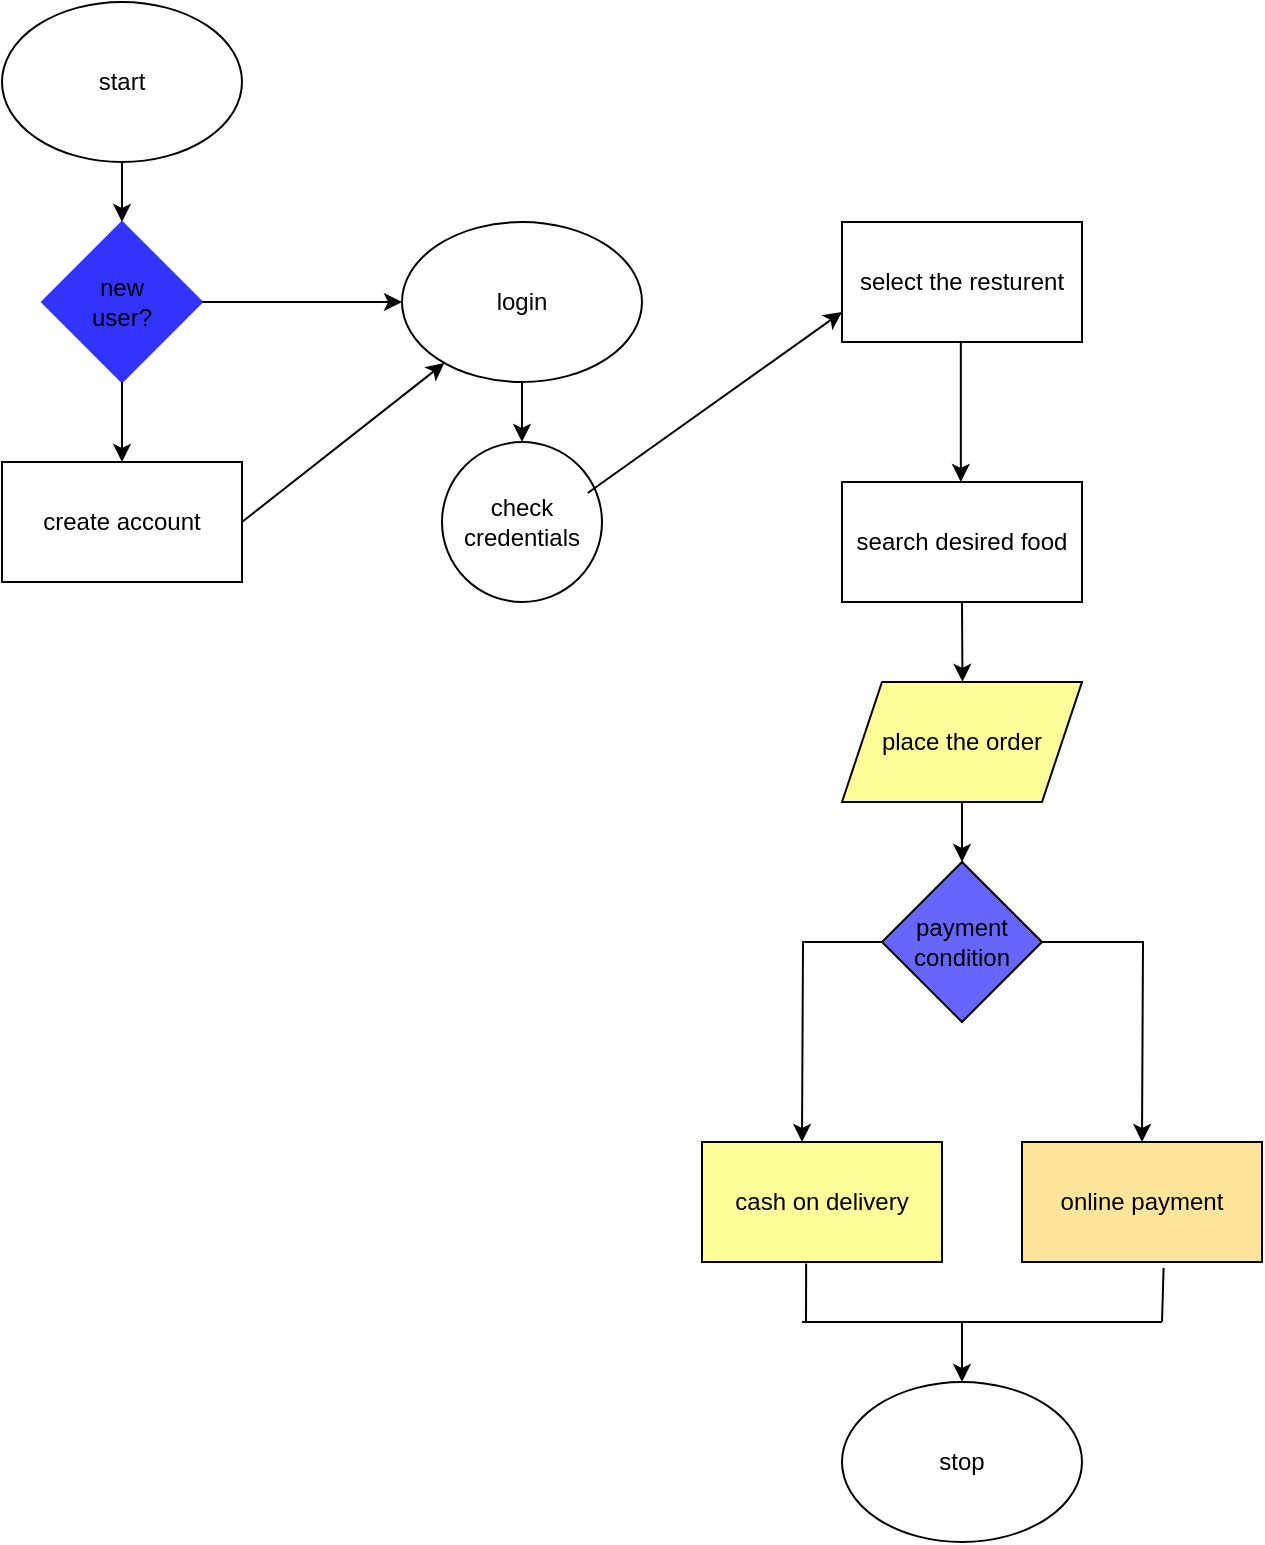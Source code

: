 <mxfile version="28.2.1">
  <diagram name="Page-1" id="8xvyJK9iZMeupYI_xz7D">
    <mxGraphModel dx="880" dy="1579" grid="1" gridSize="10" guides="1" tooltips="1" connect="1" arrows="1" fold="1" page="1" pageScale="1" pageWidth="850" pageHeight="1100" math="0" shadow="0">
      <root>
        <mxCell id="0" />
        <mxCell id="1" parent="0" />
        <mxCell id="g2KU3CAdLpc0IaPJ5YqM-6" value="start" style="ellipse;whiteSpace=wrap;html=1;" vertex="1" parent="1">
          <mxGeometry x="120" y="-10" width="120" height="80" as="geometry" />
        </mxCell>
        <mxCell id="g2KU3CAdLpc0IaPJ5YqM-7" value="new&lt;div&gt;user?&lt;/div&gt;" style="rhombus;whiteSpace=wrap;html=1;strokeColor=#3333FF;fillColor=#3333FF;" vertex="1" parent="1">
          <mxGeometry x="140" y="100" width="80" height="80" as="geometry" />
        </mxCell>
        <mxCell id="g2KU3CAdLpc0IaPJ5YqM-8" value="" style="endArrow=classic;html=1;rounded=0;exitX=1;exitY=0.5;exitDx=0;exitDy=0;" edge="1" parent="1" source="g2KU3CAdLpc0IaPJ5YqM-7">
          <mxGeometry width="50" height="50" relative="1" as="geometry">
            <mxPoint x="360" y="130" as="sourcePoint" />
            <mxPoint x="320" y="140" as="targetPoint" />
          </mxGeometry>
        </mxCell>
        <mxCell id="g2KU3CAdLpc0IaPJ5YqM-10" value="" style="endArrow=classic;html=1;rounded=0;exitX=0.5;exitY=1;exitDx=0;exitDy=0;entryX=0.5;entryY=0;entryDx=0;entryDy=0;" edge="1" parent="1" source="g2KU3CAdLpc0IaPJ5YqM-7" target="g2KU3CAdLpc0IaPJ5YqM-15">
          <mxGeometry width="50" height="50" relative="1" as="geometry">
            <mxPoint x="360" y="130" as="sourcePoint" />
            <mxPoint x="365" y="240" as="targetPoint" />
          </mxGeometry>
        </mxCell>
        <mxCell id="g2KU3CAdLpc0IaPJ5YqM-12" value="" style="endArrow=classic;html=1;rounded=0;exitX=0.5;exitY=1;exitDx=0;exitDy=0;" edge="1" parent="1" source="g2KU3CAdLpc0IaPJ5YqM-6" target="g2KU3CAdLpc0IaPJ5YqM-7">
          <mxGeometry width="50" height="50" relative="1" as="geometry">
            <mxPoint x="360" y="130" as="sourcePoint" />
            <mxPoint x="410" y="80" as="targetPoint" />
          </mxGeometry>
        </mxCell>
        <mxCell id="g2KU3CAdLpc0IaPJ5YqM-15" value="create account" style="rounded=0;whiteSpace=wrap;html=1;" vertex="1" parent="1">
          <mxGeometry x="120" y="220" width="120" height="60" as="geometry" />
        </mxCell>
        <mxCell id="g2KU3CAdLpc0IaPJ5YqM-26" value="login" style="ellipse;whiteSpace=wrap;html=1;" vertex="1" parent="1">
          <mxGeometry x="320" y="100" width="120" height="80" as="geometry" />
        </mxCell>
        <mxCell id="g2KU3CAdLpc0IaPJ5YqM-28" value="check credentials" style="ellipse;whiteSpace=wrap;html=1;aspect=fixed;" vertex="1" parent="1">
          <mxGeometry x="340" y="210" width="80" height="80" as="geometry" />
        </mxCell>
        <mxCell id="g2KU3CAdLpc0IaPJ5YqM-29" value="" style="endArrow=classic;html=1;rounded=0;exitX=0.911;exitY=0.319;exitDx=0;exitDy=0;exitPerimeter=0;entryX=0;entryY=0.75;entryDx=0;entryDy=0;" edge="1" parent="1" source="g2KU3CAdLpc0IaPJ5YqM-28">
          <mxGeometry width="50" height="50" relative="1" as="geometry">
            <mxPoint x="360" y="210" as="sourcePoint" />
            <mxPoint x="540" y="145" as="targetPoint" />
          </mxGeometry>
        </mxCell>
        <mxCell id="g2KU3CAdLpc0IaPJ5YqM-30" value="" style="endArrow=classic;html=1;rounded=0;entryX=0.5;entryY=0;entryDx=0;entryDy=0;exitX=0.5;exitY=1;exitDx=0;exitDy=0;" edge="1" parent="1" source="g2KU3CAdLpc0IaPJ5YqM-26" target="g2KU3CAdLpc0IaPJ5YqM-28">
          <mxGeometry width="50" height="50" relative="1" as="geometry">
            <mxPoint x="360" y="210" as="sourcePoint" />
            <mxPoint x="410" y="160" as="targetPoint" />
          </mxGeometry>
        </mxCell>
        <mxCell id="g2KU3CAdLpc0IaPJ5YqM-31" value="" style="endArrow=classic;html=1;rounded=0;exitX=1;exitY=0.5;exitDx=0;exitDy=0;" edge="1" parent="1" source="g2KU3CAdLpc0IaPJ5YqM-15" target="g2KU3CAdLpc0IaPJ5YqM-26">
          <mxGeometry width="50" height="50" relative="1" as="geometry">
            <mxPoint x="360" y="210" as="sourcePoint" />
            <mxPoint x="410" y="160" as="targetPoint" />
          </mxGeometry>
        </mxCell>
        <mxCell id="g2KU3CAdLpc0IaPJ5YqM-32" value="" style="endArrow=classic;html=1;rounded=0;" edge="1" parent="1">
          <mxGeometry width="50" height="50" relative="1" as="geometry">
            <mxPoint x="599.41" y="160" as="sourcePoint" />
            <mxPoint x="599.41" y="230" as="targetPoint" />
          </mxGeometry>
        </mxCell>
        <mxCell id="g2KU3CAdLpc0IaPJ5YqM-34" value="select the resturent" style="rounded=0;whiteSpace=wrap;html=1;" vertex="1" parent="1">
          <mxGeometry x="540" y="100" width="120" height="60" as="geometry" />
        </mxCell>
        <mxCell id="g2KU3CAdLpc0IaPJ5YqM-35" value="search desired food" style="rounded=0;whiteSpace=wrap;html=1;" vertex="1" parent="1">
          <mxGeometry x="540" y="230" width="120" height="60" as="geometry" />
        </mxCell>
        <mxCell id="g2KU3CAdLpc0IaPJ5YqM-37" value="" style="endArrow=classic;html=1;rounded=0;exitX=0.5;exitY=1;exitDx=0;exitDy=0;entryX=0.502;entryY=0.165;entryDx=0;entryDy=0;entryPerimeter=0;" edge="1" parent="1" source="g2KU3CAdLpc0IaPJ5YqM-35">
          <mxGeometry width="50" height="50" relative="1" as="geometry">
            <mxPoint x="400" y="390" as="sourcePoint" />
            <mxPoint x="600.24" y="329.9" as="targetPoint" />
            <Array as="points" />
          </mxGeometry>
        </mxCell>
        <mxCell id="g2KU3CAdLpc0IaPJ5YqM-39" style="edgeStyle=orthogonalEdgeStyle;rounded=0;orthogonalLoop=1;jettySize=auto;html=1;exitX=0;exitY=0.5;exitDx=0;exitDy=0;" edge="1" parent="1" source="g2KU3CAdLpc0IaPJ5YqM-38">
          <mxGeometry relative="1" as="geometry">
            <mxPoint x="520" y="560" as="targetPoint" />
          </mxGeometry>
        </mxCell>
        <mxCell id="g2KU3CAdLpc0IaPJ5YqM-40" style="edgeStyle=orthogonalEdgeStyle;rounded=0;orthogonalLoop=1;jettySize=auto;html=1;exitX=1;exitY=0.5;exitDx=0;exitDy=0;" edge="1" parent="1" source="g2KU3CAdLpc0IaPJ5YqM-38">
          <mxGeometry relative="1" as="geometry">
            <mxPoint x="690" y="560" as="targetPoint" />
          </mxGeometry>
        </mxCell>
        <mxCell id="g2KU3CAdLpc0IaPJ5YqM-38" value="payment condition" style="rhombus;whiteSpace=wrap;html=1;fillColor=#6666FF;" vertex="1" parent="1">
          <mxGeometry x="560" y="420" width="80" height="80" as="geometry" />
        </mxCell>
        <mxCell id="g2KU3CAdLpc0IaPJ5YqM-41" value="cash on delivery" style="rounded=0;whiteSpace=wrap;html=1;fillColor=#FFFF99;" vertex="1" parent="1">
          <mxGeometry x="470" y="560" width="120" height="60" as="geometry" />
        </mxCell>
        <mxCell id="g2KU3CAdLpc0IaPJ5YqM-42" value="online payment" style="rounded=0;whiteSpace=wrap;html=1;fillColor=#FFE599;" vertex="1" parent="1">
          <mxGeometry x="630" y="560" width="120" height="60" as="geometry" />
        </mxCell>
        <mxCell id="g2KU3CAdLpc0IaPJ5YqM-43" value="" style="endArrow=classic;html=1;rounded=0;exitX=0.5;exitY=1;exitDx=0;exitDy=0;" edge="1" parent="1" target="g2KU3CAdLpc0IaPJ5YqM-38">
          <mxGeometry width="50" height="50" relative="1" as="geometry">
            <mxPoint x="600" y="380" as="sourcePoint" />
            <mxPoint x="450" y="410" as="targetPoint" />
          </mxGeometry>
        </mxCell>
        <mxCell id="g2KU3CAdLpc0IaPJ5YqM-45" value="" style="endArrow=none;html=1;rounded=0;exitX=0.434;exitY=1.013;exitDx=0;exitDy=0;exitPerimeter=0;" edge="1" parent="1" source="g2KU3CAdLpc0IaPJ5YqM-41">
          <mxGeometry width="50" height="50" relative="1" as="geometry">
            <mxPoint x="540" y="660" as="sourcePoint" />
            <mxPoint x="522" y="650" as="targetPoint" />
          </mxGeometry>
        </mxCell>
        <mxCell id="g2KU3CAdLpc0IaPJ5YqM-46" value="" style="endArrow=none;html=1;rounded=0;" edge="1" parent="1">
          <mxGeometry width="50" height="50" relative="1" as="geometry">
            <mxPoint x="520" y="650" as="sourcePoint" />
            <mxPoint x="700" y="650" as="targetPoint" />
          </mxGeometry>
        </mxCell>
        <mxCell id="g2KU3CAdLpc0IaPJ5YqM-47" value="" style="endArrow=none;html=1;rounded=0;entryX=0.59;entryY=1.049;entryDx=0;entryDy=0;entryPerimeter=0;" edge="1" parent="1" target="g2KU3CAdLpc0IaPJ5YqM-42">
          <mxGeometry width="50" height="50" relative="1" as="geometry">
            <mxPoint x="700" y="650" as="sourcePoint" />
            <mxPoint x="450" y="490" as="targetPoint" />
          </mxGeometry>
        </mxCell>
        <mxCell id="g2KU3CAdLpc0IaPJ5YqM-48" value="" style="endArrow=classic;html=1;rounded=0;" edge="1" parent="1">
          <mxGeometry width="50" height="50" relative="1" as="geometry">
            <mxPoint x="600" y="650" as="sourcePoint" />
            <mxPoint x="600" y="680" as="targetPoint" />
          </mxGeometry>
        </mxCell>
        <mxCell id="g2KU3CAdLpc0IaPJ5YqM-49" value="stop" style="ellipse;whiteSpace=wrap;html=1;" vertex="1" parent="1">
          <mxGeometry x="540" y="680" width="120" height="80" as="geometry" />
        </mxCell>
        <mxCell id="g2KU3CAdLpc0IaPJ5YqM-50" value="place the order" style="shape=parallelogram;perimeter=parallelogramPerimeter;whiteSpace=wrap;html=1;fixedSize=1;fillColor=#FFFF99;" vertex="1" parent="1">
          <mxGeometry x="540" y="330" width="120" height="60" as="geometry" />
        </mxCell>
      </root>
    </mxGraphModel>
  </diagram>
</mxfile>

